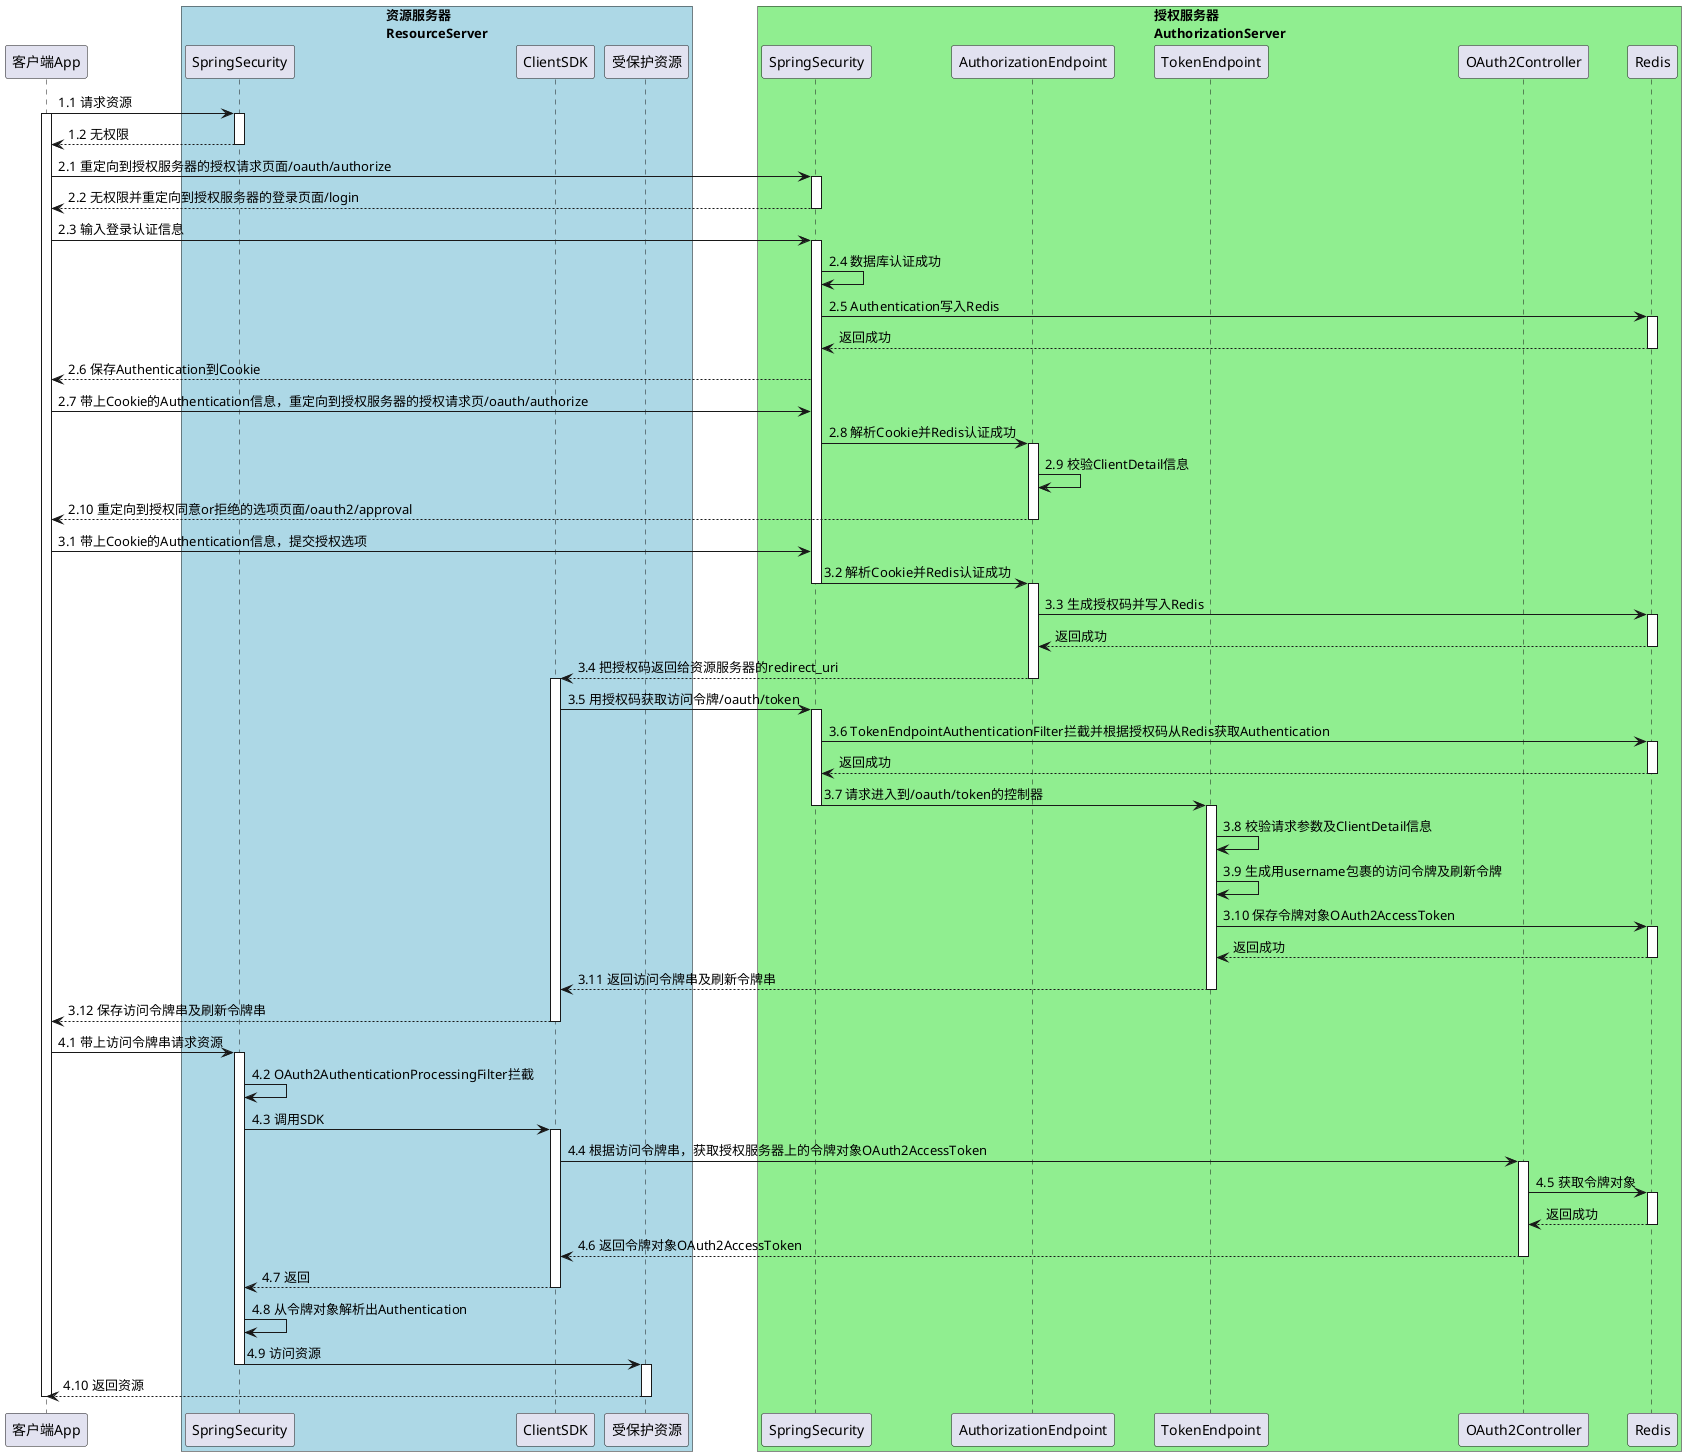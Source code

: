 @startuml
participant 客户端App as app

box "资源服务器\nResourceServer" #LightBlue
participant SpringSecurity as rss
participant ClientSDK as sdk
participant 受保护资源 as res
endbox

box "授权服务器\nAuthorizationServer" #LightGreen
participant SpringSecurity as ass
participant AuthorizationEndpoint as aep
participant TokenEndpoint as atep
participant OAuth2Controller as actl
participant Redis as redis
endbox

app -> rss: 1.1 请求资源
activate app

activate rss
rss --> app: 1.2 无权限
deactivate rss

app -> ass: 2.1 重定向到授权服务器的授权请求页面/oauth/authorize
activate ass
ass --> app : 2.2 无权限并重定向到授权服务器的登录页面/login
deactivate ass

app -> ass: 2.3 输入登录认证信息
activate ass
ass -> ass: 2.4 数据库认证成功
ass -> redis: 2.5 Authentication写入Redis
activate redis
redis --> ass: 返回成功
deactivate redis
ass --> app: 2.6 保存Authentication到Cookie

app -> ass: 2.7 带上Cookie的Authentication信息，重定向到授权服务器的授权请求页/oauth/authorize
ass -> aep: 2.8 解析Cookie并Redis认证成功
activate aep
aep -> aep: 2.9 校验ClientDetail信息
aep --> app: 2.10 重定向到授权同意or拒绝的选项页面/oauth2/approval
deactivate aep

app -> ass: 3.1 带上Cookie的Authentication信息，提交授权选项
ass -> aep: 3.2 解析Cookie并Redis认证成功
deactivate ass

activate aep
aep -> redis: 3.3 生成授权码并写入Redis
activate redis
redis --> aep: 返回成功
deactivate redis
aep --> sdk: 3.4 把授权码返回给资源服务器的redirect_uri
deactivate aep

activate sdk
sdk -> ass: 3.5 用授权码获取访问令牌/oauth/token
activate ass
ass -> redis: 3.6 TokenEndpointAuthenticationFilter拦截并根据授权码从Redis获取Authentication
activate redis
redis --> ass: 返回成功
deactivate redis

ass -> atep: 3.7 请求进入到/oauth/token的控制器
deactivate ass

activate atep
atep -> atep: 3.8 校验请求参数及ClientDetail信息
atep -> atep: 3.9 生成用username包裹的访问令牌及刷新令牌
atep -> redis: 3.10 保存令牌对象OAuth2AccessToken
activate redis
redis --> atep: 返回成功
deactivate redis
atep --> sdk: 3.11 返回访问令牌串及刷新令牌串
deactivate atep

sdk --> app: 3.12 保存访问令牌串及刷新令牌串
deactivate sdk

app -> rss: 4.1 带上访问令牌串请求资源
activate rss
rss -> rss: 4.2 OAuth2AuthenticationProcessingFilter拦截
rss -> sdk: 4.3 调用SDK
activate sdk
sdk -> actl: 4.4 根据访问令牌串，获取授权服务器上的令牌对象OAuth2AccessToken
activate actl
actl -> redis: 4.5 获取令牌对象
activate redis
redis --> actl: 返回成功
deactivate redis
actl --> sdk: 4.6 返回令牌对象OAuth2AccessToken
deactivate actl
sdk --> rss: 4.7 返回
deactivate sdk

rss -> rss: 4.8 从令牌对象解析出Authentication
rss -> res: 4.9 访问资源
deactivate rss

activate res
res --> app: 4.10 返回资源
deactivate res

deactivate app
@enduml